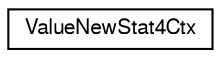 digraph "Graphical Class Hierarchy"
{
  edge [fontname="FreeSans",fontsize="10",labelfontname="FreeSans",labelfontsize="10"];
  node [fontname="FreeSans",fontsize="10",shape=record];
  rankdir="LR";
  Node0 [label="ValueNewStat4Ctx",height=0.2,width=0.4,color="black", fillcolor="white", style="filled",URL="$structValueNewStat4Ctx.html"];
}
